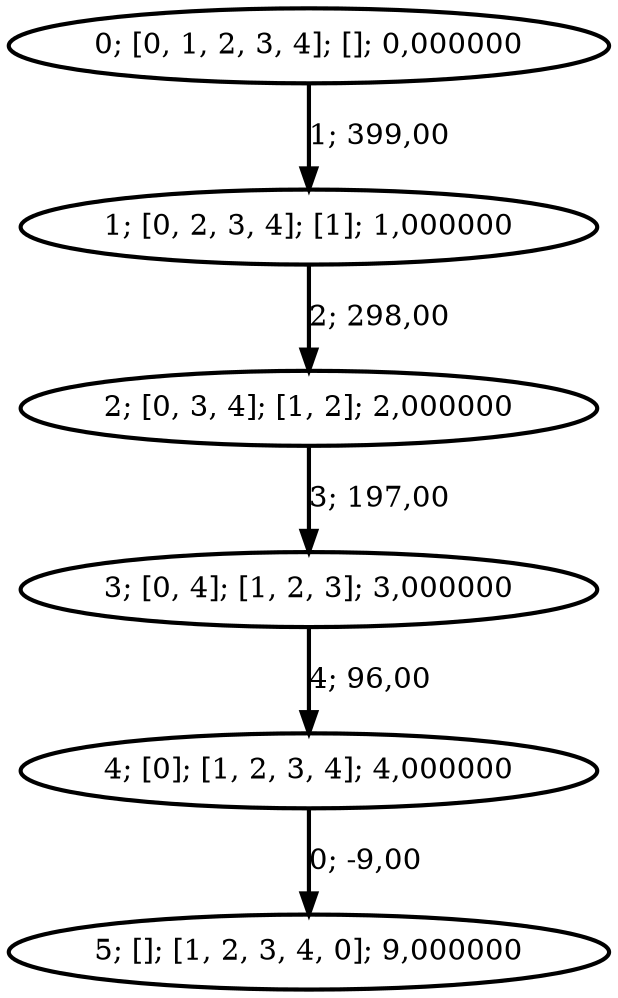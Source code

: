 strict digraph G {
  1 [ style="bold" label="4; [0]; [1, 2, 3, 4]; 4,000000" ];
  2 [ style="bold" label="5; []; [1, 2, 3, 4, 0]; 9,000000" ];
  3 [ style="bold" label="3; [0, 4]; [1, 2, 3]; 3,000000" ];
  4 [ style="bold" label="2; [0, 3, 4]; [1, 2]; 2,000000" ];
  5 [ style="bold" label="1; [0, 2, 3, 4]; [1]; 1,000000" ];
  6 [ style="bold" label="0; [0, 1, 2, 3, 4]; []; 0,000000" ];
  1 -> 2 [ style="bold" label="0; -9,00" ];
  3 -> 1 [ style="bold" label="4; 96,00" ];
  4 -> 3 [ style="bold" label="3; 197,00" ];
  5 -> 4 [ style="bold" label="2; 298,00" ];
  6 -> 5 [ style="bold" label="1; 399,00" ];
}
